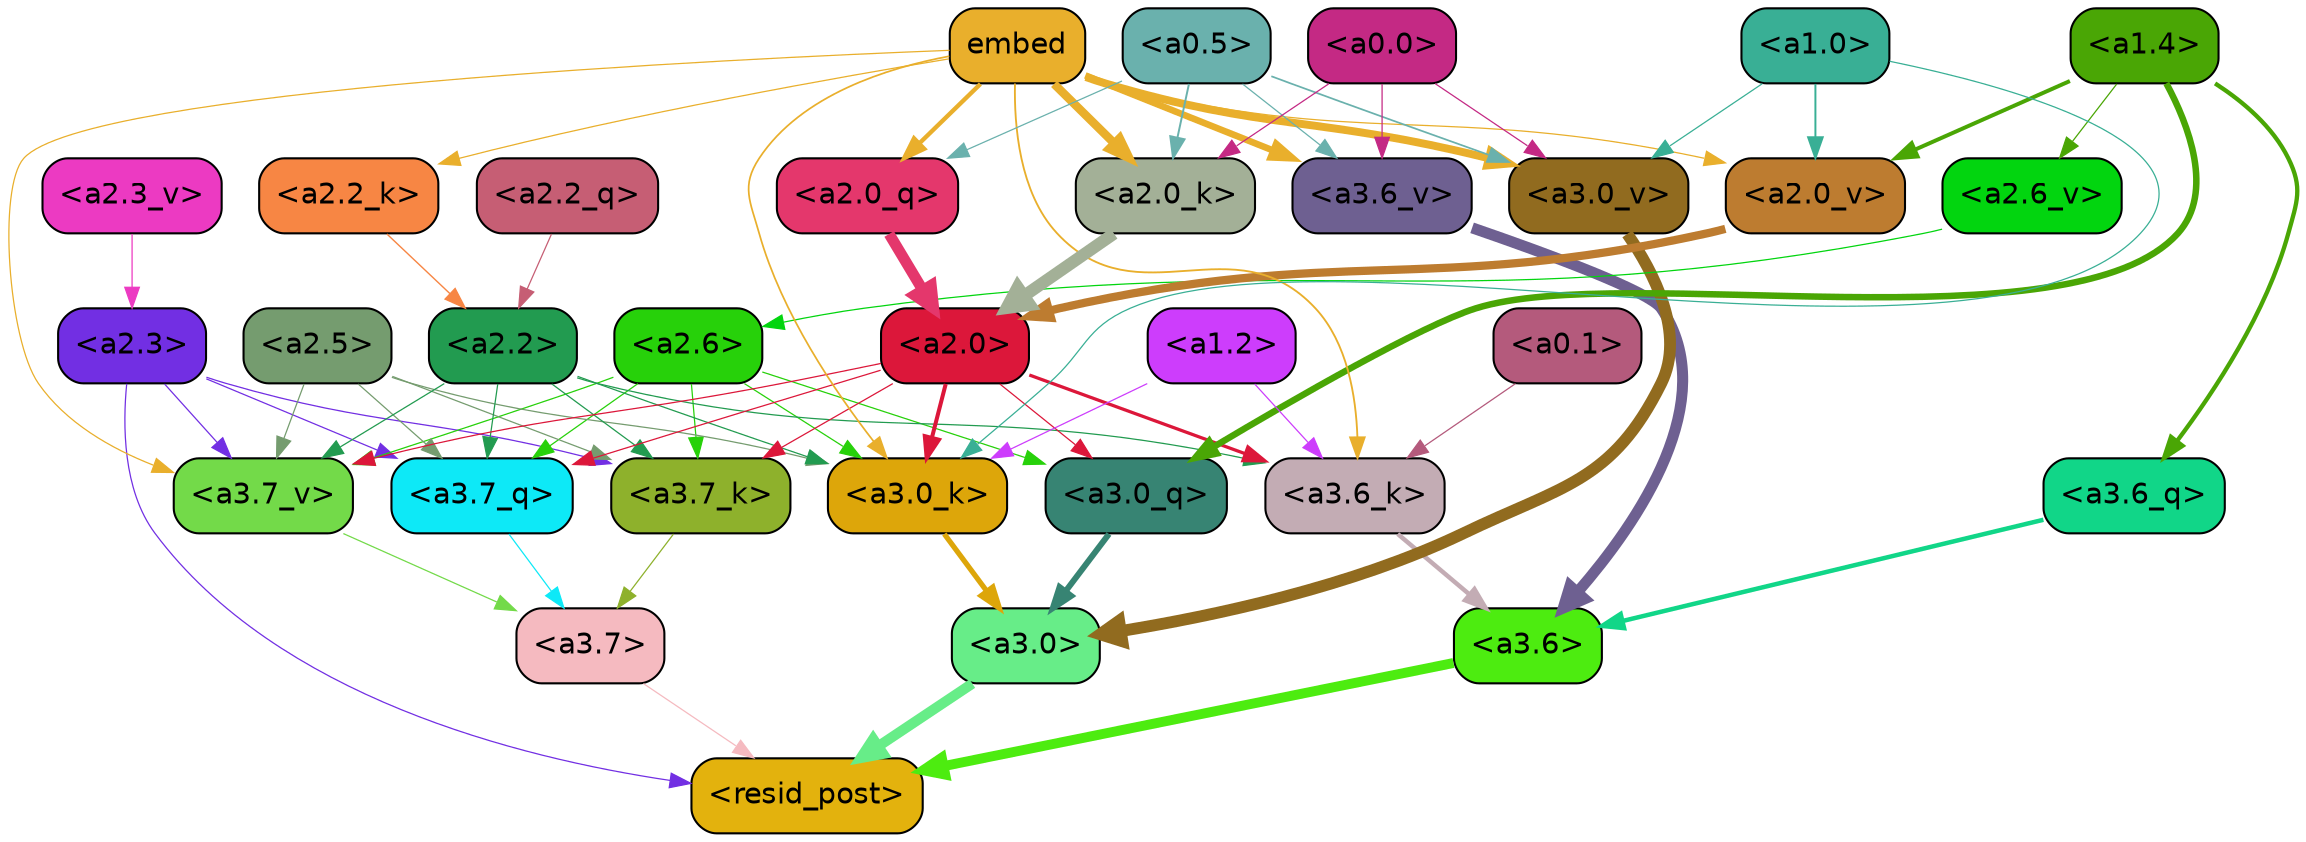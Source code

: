 strict digraph "" {
	graph [bgcolor=transparent,
		layout=dot,
		overlap=false,
		splines=true
	];
	"<a3.7>"	[color=black,
		fillcolor="#f5bac0",
		fontname=Helvetica,
		shape=box,
		style="filled, rounded"];
	"<resid_post>"	[color=black,
		fillcolor="#e3b20d",
		fontname=Helvetica,
		shape=box,
		style="filled, rounded"];
	"<a3.7>" -> "<resid_post>"	[color="#f5bac0",
		penwidth=0.6];
	"<a3.6>"	[color=black,
		fillcolor="#4dec10",
		fontname=Helvetica,
		shape=box,
		style="filled, rounded"];
	"<a3.6>" -> "<resid_post>"	[color="#4dec10",
		penwidth=4.751592040061951];
	"<a3.0>"	[color=black,
		fillcolor="#67ed88",
		fontname=Helvetica,
		shape=box,
		style="filled, rounded"];
	"<a3.0>" -> "<resid_post>"	[color="#67ed88",
		penwidth=4.904066681861877];
	"<a2.3>"	[color=black,
		fillcolor="#722fe3",
		fontname=Helvetica,
		shape=box,
		style="filled, rounded"];
	"<a2.3>" -> "<resid_post>"	[color="#722fe3",
		penwidth=0.6];
	"<a3.7_q>"	[color=black,
		fillcolor="#0de9f7",
		fontname=Helvetica,
		shape=box,
		style="filled, rounded"];
	"<a2.3>" -> "<a3.7_q>"	[color="#722fe3",
		penwidth=0.6];
	"<a3.7_k>"	[color=black,
		fillcolor="#8eb12c",
		fontname=Helvetica,
		shape=box,
		style="filled, rounded"];
	"<a2.3>" -> "<a3.7_k>"	[color="#722fe3",
		penwidth=0.6069068089127541];
	"<a3.7_v>"	[color=black,
		fillcolor="#73da49",
		fontname=Helvetica,
		shape=box,
		style="filled, rounded"];
	"<a2.3>" -> "<a3.7_v>"	[color="#722fe3",
		penwidth=0.6];
	"<a3.7_q>" -> "<a3.7>"	[color="#0de9f7",
		penwidth=0.6];
	"<a3.6_q>"	[color=black,
		fillcolor="#11d688",
		fontname=Helvetica,
		shape=box,
		style="filled, rounded"];
	"<a3.6_q>" -> "<a3.6>"	[color="#11d688",
		penwidth=2.160832464694977];
	"<a3.0_q>"	[color=black,
		fillcolor="#378473",
		fontname=Helvetica,
		shape=box,
		style="filled, rounded"];
	"<a3.0_q>" -> "<a3.0>"	[color="#378473",
		penwidth=2.870753765106201];
	"<a3.7_k>" -> "<a3.7>"	[color="#8eb12c",
		penwidth=0.6];
	"<a3.6_k>"	[color=black,
		fillcolor="#c3acb4",
		fontname=Helvetica,
		shape=box,
		style="filled, rounded"];
	"<a3.6_k>" -> "<a3.6>"	[color="#c3acb4",
		penwidth=2.13908451795578];
	"<a3.0_k>"	[color=black,
		fillcolor="#dda60a",
		fontname=Helvetica,
		shape=box,
		style="filled, rounded"];
	"<a3.0_k>" -> "<a3.0>"	[color="#dda60a",
		penwidth=2.520303964614868];
	"<a3.7_v>" -> "<a3.7>"	[color="#73da49",
		penwidth=0.6];
	"<a3.6_v>"	[color=black,
		fillcolor="#6e6091",
		fontname=Helvetica,
		shape=box,
		style="filled, rounded"];
	"<a3.6_v>" -> "<a3.6>"	[color="#6e6091",
		penwidth=5.297133803367615];
	"<a3.0_v>"	[color=black,
		fillcolor="#916b1f",
		fontname=Helvetica,
		shape=box,
		style="filled, rounded"];
	"<a3.0_v>" -> "<a3.0>"	[color="#916b1f",
		penwidth=5.680712580680847];
	"<a2.6>"	[color=black,
		fillcolor="#27d10a",
		fontname=Helvetica,
		shape=box,
		style="filled, rounded"];
	"<a2.6>" -> "<a3.7_q>"	[color="#27d10a",
		penwidth=0.6];
	"<a2.6>" -> "<a3.0_q>"	[color="#27d10a",
		penwidth=0.6];
	"<a2.6>" -> "<a3.7_k>"	[color="#27d10a",
		penwidth=0.6];
	"<a2.6>" -> "<a3.0_k>"	[color="#27d10a",
		penwidth=0.6];
	"<a2.6>" -> "<a3.7_v>"	[color="#27d10a",
		penwidth=0.6];
	"<a2.5>"	[color=black,
		fillcolor="#759c6f",
		fontname=Helvetica,
		shape=box,
		style="filled, rounded"];
	"<a2.5>" -> "<a3.7_q>"	[color="#759c6f",
		penwidth=0.6];
	"<a2.5>" -> "<a3.7_k>"	[color="#759c6f",
		penwidth=0.6];
	"<a2.5>" -> "<a3.0_k>"	[color="#759c6f",
		penwidth=0.6];
	"<a2.5>" -> "<a3.7_v>"	[color="#759c6f",
		penwidth=0.6];
	"<a2.2>"	[color=black,
		fillcolor="#229b50",
		fontname=Helvetica,
		shape=box,
		style="filled, rounded"];
	"<a2.2>" -> "<a3.7_q>"	[color="#229b50",
		penwidth=0.6];
	"<a2.2>" -> "<a3.7_k>"	[color="#229b50",
		penwidth=0.6];
	"<a2.2>" -> "<a3.6_k>"	[color="#229b50",
		penwidth=0.6];
	"<a2.2>" -> "<a3.0_k>"	[color="#229b50",
		penwidth=0.6];
	"<a2.2>" -> "<a3.7_v>"	[color="#229b50",
		penwidth=0.6];
	"<a2.0>"	[color=black,
		fillcolor="#dc173a",
		fontname=Helvetica,
		shape=box,
		style="filled, rounded"];
	"<a2.0>" -> "<a3.7_q>"	[color="#dc173a",
		penwidth=0.6];
	"<a2.0>" -> "<a3.0_q>"	[color="#dc173a",
		penwidth=0.6];
	"<a2.0>" -> "<a3.7_k>"	[color="#dc173a",
		penwidth=0.6];
	"<a2.0>" -> "<a3.6_k>"	[color="#dc173a",
		penwidth=1.564806342124939];
	"<a2.0>" -> "<a3.0_k>"	[color="#dc173a",
		penwidth=1.9353990852832794];
	"<a2.0>" -> "<a3.7_v>"	[color="#dc173a",
		penwidth=0.6];
	"<a1.4>"	[color=black,
		fillcolor="#4aa605",
		fontname=Helvetica,
		shape=box,
		style="filled, rounded"];
	"<a1.4>" -> "<a3.6_q>"	[color="#4aa605",
		penwidth=2.0727532356977463];
	"<a1.4>" -> "<a3.0_q>"	[color="#4aa605",
		penwidth=3.1279823780059814];
	"<a2.6_v>"	[color=black,
		fillcolor="#02d50f",
		fontname=Helvetica,
		shape=box,
		style="filled, rounded"];
	"<a1.4>" -> "<a2.6_v>"	[color="#4aa605",
		penwidth=0.6];
	"<a2.0_v>"	[color=black,
		fillcolor="#bd7c30",
		fontname=Helvetica,
		shape=box,
		style="filled, rounded"];
	"<a1.4>" -> "<a2.0_v>"	[color="#4aa605",
		penwidth=1.9170897603034973];
	"<a1.2>"	[color=black,
		fillcolor="#cd3dfc",
		fontname=Helvetica,
		shape=box,
		style="filled, rounded"];
	"<a1.2>" -> "<a3.6_k>"	[color="#cd3dfc",
		penwidth=0.6];
	"<a1.2>" -> "<a3.0_k>"	[color="#cd3dfc",
		penwidth=0.6];
	"<a0.1>"	[color=black,
		fillcolor="#b45a7c",
		fontname=Helvetica,
		shape=box,
		style="filled, rounded"];
	"<a0.1>" -> "<a3.6_k>"	[color="#b45a7c",
		penwidth=0.6];
	embed	[color=black,
		fillcolor="#e9af2c",
		fontname=Helvetica,
		shape=box,
		style="filled, rounded"];
	embed -> "<a3.6_k>"	[color="#e9af2c",
		penwidth=0.8915999233722687];
	embed -> "<a3.0_k>"	[color="#e9af2c",
		penwidth=0.832088902592659];
	embed -> "<a3.7_v>"	[color="#e9af2c",
		penwidth=0.6];
	embed -> "<a3.6_v>"	[color="#e9af2c",
		penwidth=3.1840110421180725];
	embed -> "<a3.0_v>"	[color="#e9af2c",
		penwidth=3.8132747188210487];
	"<a2.0_q>"	[color=black,
		fillcolor="#e4376c",
		fontname=Helvetica,
		shape=box,
		style="filled, rounded"];
	embed -> "<a2.0_q>"	[color="#e9af2c",
		penwidth=2.084651827812195];
	"<a2.2_k>"	[color=black,
		fillcolor="#f78644",
		fontname=Helvetica,
		shape=box,
		style="filled, rounded"];
	embed -> "<a2.2_k>"	[color="#e9af2c",
		penwidth=0.6];
	"<a2.0_k>"	[color=black,
		fillcolor="#a3b097",
		fontname=Helvetica,
		shape=box,
		style="filled, rounded"];
	embed -> "<a2.0_k>"	[color="#e9af2c",
		penwidth=4.084526404738426];
	embed -> "<a2.0_v>"	[color="#e9af2c",
		penwidth=0.6];
	"<a1.0>"	[color=black,
		fillcolor="#39af95",
		fontname=Helvetica,
		shape=box,
		style="filled, rounded"];
	"<a1.0>" -> "<a3.0_k>"	[color="#39af95",
		penwidth=0.6];
	"<a1.0>" -> "<a3.0_v>"	[color="#39af95",
		penwidth=0.6];
	"<a1.0>" -> "<a2.0_v>"	[color="#39af95",
		penwidth=0.9450988052412868];
	"<a0.5>"	[color=black,
		fillcolor="#6ab1ad",
		fontname=Helvetica,
		shape=box,
		style="filled, rounded"];
	"<a0.5>" -> "<a3.6_v>"	[color="#6ab1ad",
		penwidth=0.6];
	"<a0.5>" -> "<a3.0_v>"	[color="#6ab1ad",
		penwidth=0.8331108838319778];
	"<a0.5>" -> "<a2.0_q>"	[color="#6ab1ad",
		penwidth=0.6];
	"<a0.5>" -> "<a2.0_k>"	[color="#6ab1ad",
		penwidth=0.9412797391414642];
	"<a0.0>"	[color=black,
		fillcolor="#c42984",
		fontname=Helvetica,
		shape=box,
		style="filled, rounded"];
	"<a0.0>" -> "<a3.6_v>"	[color="#c42984",
		penwidth=0.6];
	"<a0.0>" -> "<a3.0_v>"	[color="#c42984",
		penwidth=0.6];
	"<a0.0>" -> "<a2.0_k>"	[color="#c42984",
		penwidth=0.6];
	"<a2.2_q>"	[color=black,
		fillcolor="#c65e74",
		fontname=Helvetica,
		shape=box,
		style="filled, rounded"];
	"<a2.2_q>" -> "<a2.2>"	[color="#c65e74",
		penwidth=0.6];
	"<a2.0_q>" -> "<a2.0>"	[color="#e4376c",
		penwidth=5.29856276512146];
	"<a2.2_k>" -> "<a2.2>"	[color="#f78644",
		penwidth=0.6722683310508728];
	"<a2.0_k>" -> "<a2.0>"	[color="#a3b097",
		penwidth=5.859246134757996];
	"<a2.6_v>" -> "<a2.6>"	[color="#02d50f",
		penwidth=0.6];
	"<a2.3_v>"	[color=black,
		fillcolor="#ec3ac2",
		fontname=Helvetica,
		shape=box,
		style="filled, rounded"];
	"<a2.3_v>" -> "<a2.3>"	[color="#ec3ac2",
		penwidth=0.6];
	"<a2.0_v>" -> "<a2.0>"	[color="#bd7c30",
		penwidth=3.9621697664260864];
}
